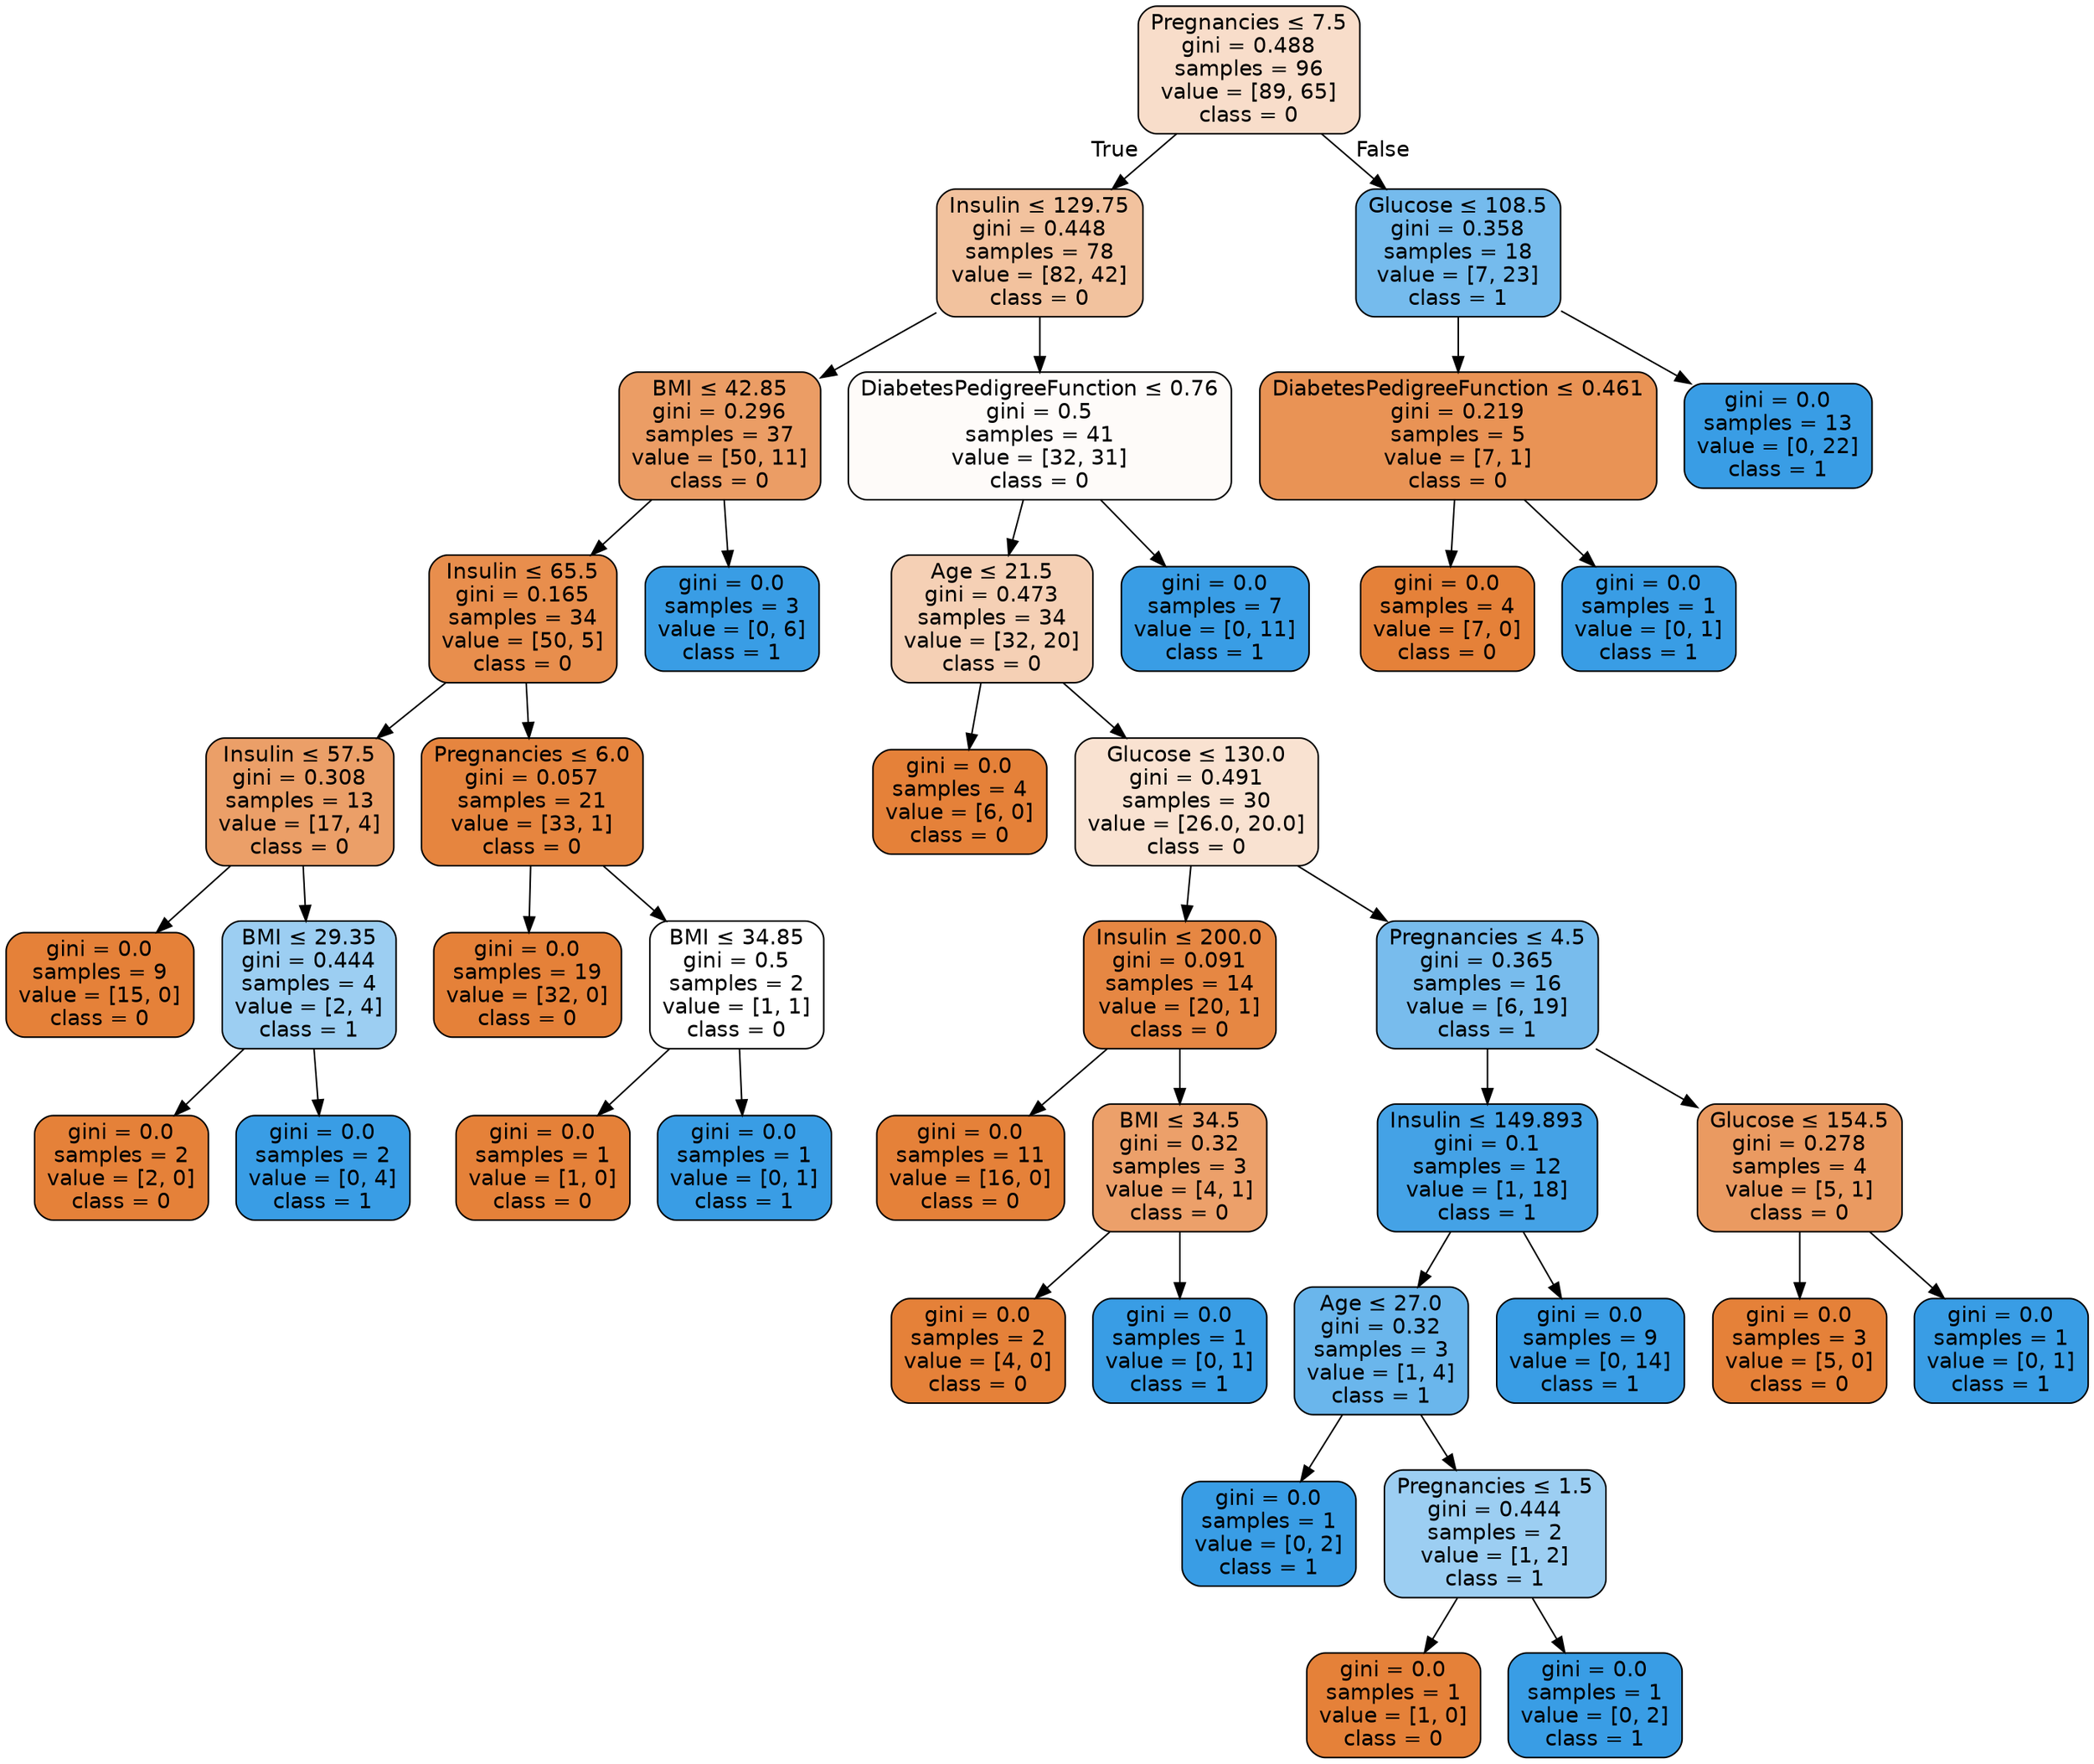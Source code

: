 digraph Tree {
node [shape=box, style="filled, rounded", color="black", fontname="helvetica"] ;
edge [fontname="helvetica"] ;
0 [label=<Pregnancies &le; 7.5<br/>gini = 0.488<br/>samples = 96<br/>value = [89, 65]<br/>class = 0>, fillcolor="#f8ddca"] ;
1 [label=<Insulin &le; 129.75<br/>gini = 0.448<br/>samples = 78<br/>value = [82, 42]<br/>class = 0>, fillcolor="#f2c29e"] ;
0 -> 1 [labeldistance=2.5, labelangle=45, headlabel="True"] ;
2 [label=<BMI &le; 42.85<br/>gini = 0.296<br/>samples = 37<br/>value = [50, 11]<br/>class = 0>, fillcolor="#eb9d65"] ;
1 -> 2 ;
3 [label=<Insulin &le; 65.5<br/>gini = 0.165<br/>samples = 34<br/>value = [50, 5]<br/>class = 0>, fillcolor="#e88e4d"] ;
2 -> 3 ;
4 [label=<Insulin &le; 57.5<br/>gini = 0.308<br/>samples = 13<br/>value = [17, 4]<br/>class = 0>, fillcolor="#eb9f68"] ;
3 -> 4 ;
5 [label=<gini = 0.0<br/>samples = 9<br/>value = [15, 0]<br/>class = 0>, fillcolor="#e58139"] ;
4 -> 5 ;
6 [label=<BMI &le; 29.35<br/>gini = 0.444<br/>samples = 4<br/>value = [2, 4]<br/>class = 1>, fillcolor="#9ccef2"] ;
4 -> 6 ;
7 [label=<gini = 0.0<br/>samples = 2<br/>value = [2, 0]<br/>class = 0>, fillcolor="#e58139"] ;
6 -> 7 ;
8 [label=<gini = 0.0<br/>samples = 2<br/>value = [0, 4]<br/>class = 1>, fillcolor="#399de5"] ;
6 -> 8 ;
9 [label=<Pregnancies &le; 6.0<br/>gini = 0.057<br/>samples = 21<br/>value = [33, 1]<br/>class = 0>, fillcolor="#e6853f"] ;
3 -> 9 ;
10 [label=<gini = 0.0<br/>samples = 19<br/>value = [32, 0]<br/>class = 0>, fillcolor="#e58139"] ;
9 -> 10 ;
11 [label=<BMI &le; 34.85<br/>gini = 0.5<br/>samples = 2<br/>value = [1, 1]<br/>class = 0>, fillcolor="#ffffff"] ;
9 -> 11 ;
12 [label=<gini = 0.0<br/>samples = 1<br/>value = [1, 0]<br/>class = 0>, fillcolor="#e58139"] ;
11 -> 12 ;
13 [label=<gini = 0.0<br/>samples = 1<br/>value = [0, 1]<br/>class = 1>, fillcolor="#399de5"] ;
11 -> 13 ;
14 [label=<gini = 0.0<br/>samples = 3<br/>value = [0, 6]<br/>class = 1>, fillcolor="#399de5"] ;
2 -> 14 ;
15 [label=<DiabetesPedigreeFunction &le; 0.76<br/>gini = 0.5<br/>samples = 41<br/>value = [32, 31]<br/>class = 0>, fillcolor="#fefbf9"] ;
1 -> 15 ;
16 [label=<Age &le; 21.5<br/>gini = 0.473<br/>samples = 34<br/>value = [32, 20]<br/>class = 0>, fillcolor="#f5d0b5"] ;
15 -> 16 ;
17 [label=<gini = 0.0<br/>samples = 4<br/>value = [6, 0]<br/>class = 0>, fillcolor="#e58139"] ;
16 -> 17 ;
18 [label=<Glucose &le; 130.0<br/>gini = 0.491<br/>samples = 30<br/>value = [26.0, 20.0]<br/>class = 0>, fillcolor="#f9e2d1"] ;
16 -> 18 ;
19 [label=<Insulin &le; 200.0<br/>gini = 0.091<br/>samples = 14<br/>value = [20, 1]<br/>class = 0>, fillcolor="#e68743"] ;
18 -> 19 ;
20 [label=<gini = 0.0<br/>samples = 11<br/>value = [16, 0]<br/>class = 0>, fillcolor="#e58139"] ;
19 -> 20 ;
21 [label=<BMI &le; 34.5<br/>gini = 0.32<br/>samples = 3<br/>value = [4, 1]<br/>class = 0>, fillcolor="#eca06a"] ;
19 -> 21 ;
22 [label=<gini = 0.0<br/>samples = 2<br/>value = [4, 0]<br/>class = 0>, fillcolor="#e58139"] ;
21 -> 22 ;
23 [label=<gini = 0.0<br/>samples = 1<br/>value = [0, 1]<br/>class = 1>, fillcolor="#399de5"] ;
21 -> 23 ;
24 [label=<Pregnancies &le; 4.5<br/>gini = 0.365<br/>samples = 16<br/>value = [6, 19]<br/>class = 1>, fillcolor="#78bced"] ;
18 -> 24 ;
25 [label=<Insulin &le; 149.893<br/>gini = 0.1<br/>samples = 12<br/>value = [1, 18]<br/>class = 1>, fillcolor="#44a2e6"] ;
24 -> 25 ;
26 [label=<Age &le; 27.0<br/>gini = 0.32<br/>samples = 3<br/>value = [1, 4]<br/>class = 1>, fillcolor="#6ab6ec"] ;
25 -> 26 ;
27 [label=<gini = 0.0<br/>samples = 1<br/>value = [0, 2]<br/>class = 1>, fillcolor="#399de5"] ;
26 -> 27 ;
28 [label=<Pregnancies &le; 1.5<br/>gini = 0.444<br/>samples = 2<br/>value = [1, 2]<br/>class = 1>, fillcolor="#9ccef2"] ;
26 -> 28 ;
29 [label=<gini = 0.0<br/>samples = 1<br/>value = [1, 0]<br/>class = 0>, fillcolor="#e58139"] ;
28 -> 29 ;
30 [label=<gini = 0.0<br/>samples = 1<br/>value = [0, 2]<br/>class = 1>, fillcolor="#399de5"] ;
28 -> 30 ;
31 [label=<gini = 0.0<br/>samples = 9<br/>value = [0, 14]<br/>class = 1>, fillcolor="#399de5"] ;
25 -> 31 ;
32 [label=<Glucose &le; 154.5<br/>gini = 0.278<br/>samples = 4<br/>value = [5, 1]<br/>class = 0>, fillcolor="#ea9a61"] ;
24 -> 32 ;
33 [label=<gini = 0.0<br/>samples = 3<br/>value = [5, 0]<br/>class = 0>, fillcolor="#e58139"] ;
32 -> 33 ;
34 [label=<gini = 0.0<br/>samples = 1<br/>value = [0, 1]<br/>class = 1>, fillcolor="#399de5"] ;
32 -> 34 ;
35 [label=<gini = 0.0<br/>samples = 7<br/>value = [0, 11]<br/>class = 1>, fillcolor="#399de5"] ;
15 -> 35 ;
36 [label=<Glucose &le; 108.5<br/>gini = 0.358<br/>samples = 18<br/>value = [7, 23]<br/>class = 1>, fillcolor="#75bbed"] ;
0 -> 36 [labeldistance=2.5, labelangle=-45, headlabel="False"] ;
37 [label=<DiabetesPedigreeFunction &le; 0.461<br/>gini = 0.219<br/>samples = 5<br/>value = [7, 1]<br/>class = 0>, fillcolor="#e99355"] ;
36 -> 37 ;
38 [label=<gini = 0.0<br/>samples = 4<br/>value = [7, 0]<br/>class = 0>, fillcolor="#e58139"] ;
37 -> 38 ;
39 [label=<gini = 0.0<br/>samples = 1<br/>value = [0, 1]<br/>class = 1>, fillcolor="#399de5"] ;
37 -> 39 ;
40 [label=<gini = 0.0<br/>samples = 13<br/>value = [0, 22]<br/>class = 1>, fillcolor="#399de5"] ;
36 -> 40 ;
}